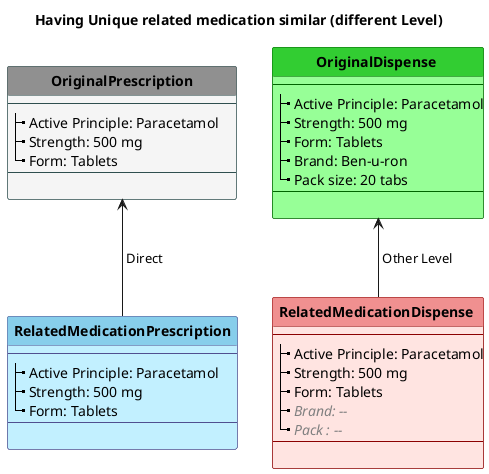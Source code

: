 @startuml
title Having Unique related medication similar (different Level)
hide stereotype
hide circle
skinparam linetype polyline
skinparam shadowing false


'!pragma graphviz_dot smetana

skinparam class<<S>> {
 BorderColor DarkSlateGray
 BackgroundColor WhiteSmoke
 HeaderBackgroundColor #909090
}

skinparam class<<PhP>> {
 BorderColor #505090
 BackgroundColor APPLICATION
 HeaderBackgroundColor SkyBlue
}



skinparam class<<MP>> {
 BorderColor DarkGreen
 BackgroundColor PHYSICAL
 HeaderBackgroundColor LimeGreen
}


skinparam class<<PMP>> {
 BorderColor DarkRed
 BackgroundColor MistyRose
 HeaderBackgroundColor #f09090
}





    class "**OriginalPrescription**" as S<<S>> {
      --
      |_ Active Principle: Paracetamol     
      |_ Strength: 500 mg    
      |_ Form: Tablets
      --
        
    }

    class " **RelatedMedicationPrescription** " as PhP<<PhP>> {
      --
      |_ Active Principle: Paracetamol
      |_ Strength: 500 mg    
      |_ Form: Tablets
      --
      
    }

    class " **OriginalDispense ** " as MP<<MP>>{
      --
      |_ Active Principle: Paracetamol
      |_ Strength: 500 mg    
      |_ Form: Tablets
      |_ Brand: Ben-u-ron
      |_ Pack size: 20 tabs
      --
      
    }

    class " **RelatedMedicationDispense**  " as PMP<<PMP>>{
      --
      |_ Active Principle: Paracetamol
      |_ Strength: 500 mg    
      |_ Form: Tablets
      |_ <color:gray>//Brand: --//
      |_ <color:gray>//Pack : -- //
      --
     
    }




  S <-d- PhP: " Direct"
  
  MP <-d- PMP: " Other Level"



@enduml